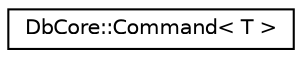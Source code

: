 digraph "Graphical Class Hierarchy"
{
 // LATEX_PDF_SIZE
  edge [fontname="Helvetica",fontsize="10",labelfontname="Helvetica",labelfontsize="10"];
  node [fontname="Helvetica",fontsize="10",shape=record];
  rankdir="LR";
  Node0 [label="DbCore::Command\< T \>",height=0.2,width=0.4,color="black", fillcolor="white", style="filled",URL="$class_db_core_1_1_command.html",tooltip=" "];
}
